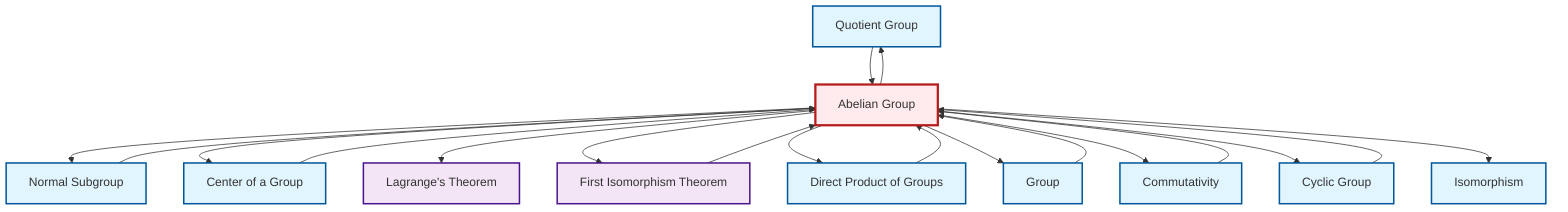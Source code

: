 graph TD
    classDef definition fill:#e1f5fe,stroke:#01579b,stroke-width:2px
    classDef theorem fill:#f3e5f5,stroke:#4a148c,stroke-width:2px
    classDef axiom fill:#fff3e0,stroke:#e65100,stroke-width:2px
    classDef example fill:#e8f5e9,stroke:#1b5e20,stroke-width:2px
    classDef current fill:#ffebee,stroke:#b71c1c,stroke-width:3px
    def-quotient-group["Quotient Group"]:::definition
    def-center-of-group["Center of a Group"]:::definition
    def-normal-subgroup["Normal Subgroup"]:::definition
    def-cyclic-group["Cyclic Group"]:::definition
    def-isomorphism["Isomorphism"]:::definition
    def-direct-product["Direct Product of Groups"]:::definition
    def-group["Group"]:::definition
    thm-lagrange["Lagrange's Theorem"]:::theorem
    def-abelian-group["Abelian Group"]:::definition
    thm-first-isomorphism["First Isomorphism Theorem"]:::theorem
    def-commutativity["Commutativity"]:::definition
    def-abelian-group --> def-normal-subgroup
    thm-first-isomorphism --> def-abelian-group
    def-abelian-group --> def-center-of-group
    def-center-of-group --> def-abelian-group
    def-commutativity --> def-abelian-group
    def-abelian-group --> thm-lagrange
    def-direct-product --> def-abelian-group
    def-abelian-group --> thm-first-isomorphism
    def-abelian-group --> def-direct-product
    def-quotient-group --> def-abelian-group
    def-cyclic-group --> def-abelian-group
    def-abelian-group --> def-group
    def-normal-subgroup --> def-abelian-group
    def-abelian-group --> def-commutativity
    def-abelian-group --> def-cyclic-group
    def-group --> def-abelian-group
    def-abelian-group --> def-isomorphism
    def-abelian-group --> def-quotient-group
    class def-abelian-group current